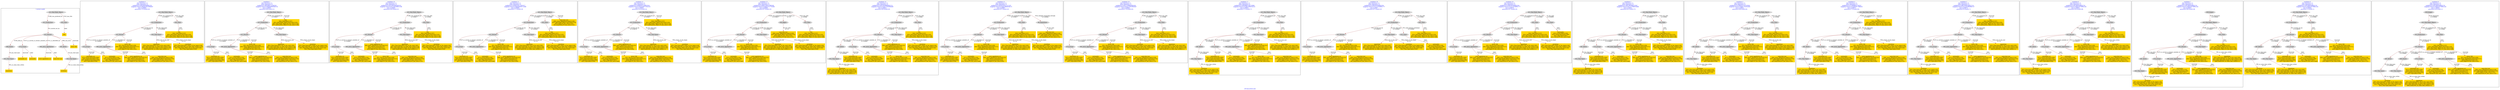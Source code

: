 digraph n0 {
fontcolor="blue"
remincross="true"
label="s03-ima-artists.xml"
subgraph cluster_0 {
label="1-correct model"
n2[style="filled",color="white",fillcolor="lightgray",label="E12_Production1"];
n3[style="filled",color="white",fillcolor="lightgray",label="E21_Person1"];
n4[style="filled",color="white",fillcolor="lightgray",label="E69_Death1"];
n5[style="filled",color="white",fillcolor="lightgray",label="E74_Group1"];
n6[style="filled",color="white",fillcolor="lightgray",label="E82_Actor_Appellation1"];
n7[style="filled",color="white",fillcolor="lightgray",label="E67_Birth1"];
n8[shape="plaintext",style="filled",fillcolor="gold",label="Artist URI"];
n9[style="filled",color="white",fillcolor="lightgray",label="E22_Man-Made_Object1"];
n10[style="filled",color="white",fillcolor="lightgray",label="E35_Title1"];
n11[shape="plaintext",style="filled",fillcolor="gold",label="title"];
n12[style="filled",color="white",fillcolor="lightgray",label="E52_Time-Span1"];
n13[shape="plaintext",style="filled",fillcolor="gold",label="birthDate"];
n14[style="filled",color="white",fillcolor="lightgray",label="E52_Time-Span2"];
n15[shape="plaintext",style="filled",fillcolor="gold",label="deathDate"];
n16[shape="plaintext",style="filled",fillcolor="gold",label="nationality uri"];
n17[shape="plaintext",style="filled",fillcolor="gold",label="nationality"];
n18[shape="plaintext",style="filled",fillcolor="gold",label="artist appellation uri"];
n19[shape="plaintext",style="filled",fillcolor="gold",label="name first last"];
}
subgraph cluster_1 {
label="candidate 0\nlink coherence:1.0\nnode coherence:1.0\nconfidence:0.4935858568695761\nmapping score:0.5603619522898587\ncost:13.99883\n-precision:0.79-recall:0.65"
n21[style="filled",color="white",fillcolor="lightgray",label="E12_Production1"];
n22[style="filled",color="white",fillcolor="lightgray",label="E21_Person1"];
n23[style="filled",color="white",fillcolor="lightgray",label="E52_Time-Span2"];
n24[style="filled",color="white",fillcolor="lightgray",label="E74_Group1"];
n25[style="filled",color="white",fillcolor="lightgray",label="E82_Actor_Appellation1"];
n26[style="filled",color="white",fillcolor="lightgray",label="E22_Man-Made_Object1"];
n27[style="filled",color="white",fillcolor="lightgray",label="E35_Title1"];
n28[shape="plaintext",style="filled",fillcolor="gold",label="title\n[E35_Title,label,0.337]\n[E22_Man-Made_Object,classLink,0.255]\n[E22_Man-Made_Object,P3_has_note,0.219]\n[E73_Information_Object,P3_has_note,0.188]"];
n29[shape="plaintext",style="filled",fillcolor="gold",label="Artist URI\n[E21_Person,classLink,0.438]\n[E82_Actor_Appellation,classLink,0.371]\n[E39_Actor,classLink,0.15]\n[E30_Right,P3_has_note,0.041]"];
n30[shape="plaintext",style="filled",fillcolor="gold",label="nationality uri\n[E74_Group,classLink,0.684]\n[E55_Type,classLink,0.191]\n[E57_Material,classLink,0.086]\n[E55_Type,label,0.038]"];
n31[shape="plaintext",style="filled",fillcolor="gold",label="deathDate\n[E52_Time-Span,P82b_end_of_the_end,0.382]\n[E52_Time-Span,P82_at_some_time_within,0.29]\n[E52_Time-Span,P82a_begin_of_the_begin,0.228]\n[E69_Death,P82_at_some_time_within,0.1]"];
n32[shape="plaintext",style="filled",fillcolor="gold",label="birthDate\n[E52_Time-Span,P82a_begin_of_the_begin,0.44]\n[E52_Time-Span,P82_at_some_time_within,0.323]\n[E52_Time-Span,P82b_end_of_the_end,0.183]\n[E52_Time-Span,label,0.054]"];
n33[shape="plaintext",style="filled",fillcolor="gold",label="nationality\n[E74_Group,label,0.529]\n[E74_Group,classLink,0.306]\n[E55_Type,label,0.097]\n[E21_Person,P3_has_note,0.068]"];
n34[shape="plaintext",style="filled",fillcolor="gold",label="artist appellation uri\n[E82_Actor_Appellation,classLink,0.61]\n[E21_Person,classLink,0.37]\n[E39_Actor,classLink,0.015]\n[E30_Right,P3_has_note,0.004]"];
n35[shape="plaintext",style="filled",fillcolor="gold",label="name first last\n[E82_Actor_Appellation,label,0.528]\n[E22_Man-Made_Object,classLink,0.219]\n[E30_Right,P3_has_note,0.131]\n[E8_Acquisition,P3_has_note,0.122]"];
}
subgraph cluster_2 {
label="candidate 1\nlink coherence:1.0\nnode coherence:1.0\nconfidence:0.4833484713346202\nmapping score:0.5569494904448734\ncost:12.99903\n-precision:0.69-recall:0.53"
n37[style="filled",color="white",fillcolor="lightgray",label="E12_Production1"];
n38[style="filled",color="white",fillcolor="lightgray",label="E21_Person1"];
n39[style="filled",color="white",fillcolor="lightgray",label="E52_Time-Span2"];
n40[style="filled",color="white",fillcolor="lightgray",label="E74_Group1"];
n41[style="filled",color="white",fillcolor="lightgray",label="E82_Actor_Appellation1"];
n42[style="filled",color="white",fillcolor="lightgray",label="E22_Man-Made_Object1"];
n43[shape="plaintext",style="filled",fillcolor="gold",label="title\n[E35_Title,label,0.337]\n[E22_Man-Made_Object,classLink,0.255]\n[E22_Man-Made_Object,P3_has_note,0.219]\n[E73_Information_Object,P3_has_note,0.188]"];
n44[shape="plaintext",style="filled",fillcolor="gold",label="Artist URI\n[E21_Person,classLink,0.438]\n[E82_Actor_Appellation,classLink,0.371]\n[E39_Actor,classLink,0.15]\n[E30_Right,P3_has_note,0.041]"];
n45[shape="plaintext",style="filled",fillcolor="gold",label="nationality uri\n[E74_Group,classLink,0.684]\n[E55_Type,classLink,0.191]\n[E57_Material,classLink,0.086]\n[E55_Type,label,0.038]"];
n46[shape="plaintext",style="filled",fillcolor="gold",label="deathDate\n[E52_Time-Span,P82b_end_of_the_end,0.382]\n[E52_Time-Span,P82_at_some_time_within,0.29]\n[E52_Time-Span,P82a_begin_of_the_begin,0.228]\n[E69_Death,P82_at_some_time_within,0.1]"];
n47[shape="plaintext",style="filled",fillcolor="gold",label="birthDate\n[E52_Time-Span,P82a_begin_of_the_begin,0.44]\n[E52_Time-Span,P82_at_some_time_within,0.323]\n[E52_Time-Span,P82b_end_of_the_end,0.183]\n[E52_Time-Span,label,0.054]"];
n48[shape="plaintext",style="filled",fillcolor="gold",label="nationality\n[E74_Group,label,0.529]\n[E74_Group,classLink,0.306]\n[E55_Type,label,0.097]\n[E21_Person,P3_has_note,0.068]"];
n49[shape="plaintext",style="filled",fillcolor="gold",label="artist appellation uri\n[E82_Actor_Appellation,classLink,0.61]\n[E21_Person,classLink,0.37]\n[E39_Actor,classLink,0.015]\n[E30_Right,P3_has_note,0.004]"];
n50[shape="plaintext",style="filled",fillcolor="gold",label="name first last\n[E82_Actor_Appellation,label,0.528]\n[E22_Man-Made_Object,classLink,0.219]\n[E30_Right,P3_has_note,0.131]\n[E8_Acquisition,P3_has_note,0.122]"];
}
subgraph cluster_3 {
label="candidate 10\nlink coherence:1.0\nnode coherence:1.0\nconfidence:0.45522925694363225\nmapping score:0.5475764189812108\ncost:13.99883\n-precision:0.64-recall:0.53"
n52[style="filled",color="white",fillcolor="lightgray",label="E12_Production1"];
n53[style="filled",color="white",fillcolor="lightgray",label="E21_Person1"];
n54[style="filled",color="white",fillcolor="lightgray",label="E52_Time-Span2"];
n55[style="filled",color="white",fillcolor="lightgray",label="E74_Group1"];
n56[style="filled",color="white",fillcolor="lightgray",label="E82_Actor_Appellation1"];
n57[style="filled",color="white",fillcolor="lightgray",label="E22_Man-Made_Object1"];
n58[style="filled",color="white",fillcolor="lightgray",label="E35_Title1"];
n59[shape="plaintext",style="filled",fillcolor="gold",label="title\n[E35_Title,label,0.337]\n[E22_Man-Made_Object,classLink,0.255]\n[E22_Man-Made_Object,P3_has_note,0.219]\n[E73_Information_Object,P3_has_note,0.188]"];
n60[shape="plaintext",style="filled",fillcolor="gold",label="artist appellation uri\n[E82_Actor_Appellation,classLink,0.61]\n[E21_Person,classLink,0.37]\n[E39_Actor,classLink,0.015]\n[E30_Right,P3_has_note,0.004]"];
n61[shape="plaintext",style="filled",fillcolor="gold",label="nationality uri\n[E74_Group,classLink,0.684]\n[E55_Type,classLink,0.191]\n[E57_Material,classLink,0.086]\n[E55_Type,label,0.038]"];
n62[shape="plaintext",style="filled",fillcolor="gold",label="deathDate\n[E52_Time-Span,P82b_end_of_the_end,0.382]\n[E52_Time-Span,P82_at_some_time_within,0.29]\n[E52_Time-Span,P82a_begin_of_the_begin,0.228]\n[E69_Death,P82_at_some_time_within,0.1]"];
n63[shape="plaintext",style="filled",fillcolor="gold",label="birthDate\n[E52_Time-Span,P82a_begin_of_the_begin,0.44]\n[E52_Time-Span,P82_at_some_time_within,0.323]\n[E52_Time-Span,P82b_end_of_the_end,0.183]\n[E52_Time-Span,label,0.054]"];
n64[shape="plaintext",style="filled",fillcolor="gold",label="nationality\n[E74_Group,label,0.529]\n[E74_Group,classLink,0.306]\n[E55_Type,label,0.097]\n[E21_Person,P3_has_note,0.068]"];
n65[shape="plaintext",style="filled",fillcolor="gold",label="Artist URI\n[E21_Person,classLink,0.438]\n[E82_Actor_Appellation,classLink,0.371]\n[E39_Actor,classLink,0.15]\n[E30_Right,P3_has_note,0.041]"];
n66[shape="plaintext",style="filled",fillcolor="gold",label="name first last\n[E82_Actor_Appellation,label,0.528]\n[E22_Man-Made_Object,classLink,0.219]\n[E30_Right,P3_has_note,0.131]\n[E8_Acquisition,P3_has_note,0.122]"];
}
subgraph cluster_4 {
label="candidate 11\nlink coherence:1.0\nnode coherence:1.0\nconfidence:0.45493228173361977\nmapping score:0.5266440939112066\ncost:13.99883\n-precision:0.71-recall:0.59"
n68[style="filled",color="white",fillcolor="lightgray",label="E12_Production1"];
n69[style="filled",color="white",fillcolor="lightgray",label="E21_Person1"];
n70[style="filled",color="white",fillcolor="lightgray",label="E52_Time-Span2"];
n71[style="filled",color="white",fillcolor="lightgray",label="E74_Group1"];
n72[style="filled",color="white",fillcolor="lightgray",label="E82_Actor_Appellation1"];
n73[style="filled",color="white",fillcolor="lightgray",label="E22_Man-Made_Object1"];
n74[style="filled",color="white",fillcolor="lightgray",label="E35_Title1"];
n75[shape="plaintext",style="filled",fillcolor="gold",label="name first last\n[E82_Actor_Appellation,label,0.528]\n[E22_Man-Made_Object,classLink,0.219]\n[E30_Right,P3_has_note,0.131]\n[E8_Acquisition,P3_has_note,0.122]"];
n76[shape="plaintext",style="filled",fillcolor="gold",label="title\n[E35_Title,label,0.337]\n[E22_Man-Made_Object,classLink,0.255]\n[E22_Man-Made_Object,P3_has_note,0.219]\n[E73_Information_Object,P3_has_note,0.188]"];
n77[shape="plaintext",style="filled",fillcolor="gold",label="Artist URI\n[E21_Person,classLink,0.438]\n[E82_Actor_Appellation,classLink,0.371]\n[E39_Actor,classLink,0.15]\n[E30_Right,P3_has_note,0.041]"];
n78[shape="plaintext",style="filled",fillcolor="gold",label="nationality uri\n[E74_Group,classLink,0.684]\n[E55_Type,classLink,0.191]\n[E57_Material,classLink,0.086]\n[E55_Type,label,0.038]"];
n79[shape="plaintext",style="filled",fillcolor="gold",label="deathDate\n[E52_Time-Span,P82b_end_of_the_end,0.382]\n[E52_Time-Span,P82_at_some_time_within,0.29]\n[E52_Time-Span,P82a_begin_of_the_begin,0.228]\n[E69_Death,P82_at_some_time_within,0.1]"];
n80[shape="plaintext",style="filled",fillcolor="gold",label="birthDate\n[E52_Time-Span,P82a_begin_of_the_begin,0.44]\n[E52_Time-Span,P82_at_some_time_within,0.323]\n[E52_Time-Span,P82b_end_of_the_end,0.183]\n[E52_Time-Span,label,0.054]"];
n81[shape="plaintext",style="filled",fillcolor="gold",label="nationality\n[E74_Group,label,0.529]\n[E74_Group,classLink,0.306]\n[E55_Type,label,0.097]\n[E21_Person,P3_has_note,0.068]"];
n82[shape="plaintext",style="filled",fillcolor="gold",label="artist appellation uri\n[E82_Actor_Appellation,classLink,0.61]\n[E21_Person,classLink,0.37]\n[E39_Actor,classLink,0.015]\n[E30_Right,P3_has_note,0.004]"];
}
subgraph cluster_5 {
label="candidate 12\nlink coherence:1.0\nnode coherence:1.0\nconfidence:0.44499187140867624\nmapping score:0.5441639571362255\ncost:12.99903\n-precision:0.54-recall:0.41"
n84[style="filled",color="white",fillcolor="lightgray",label="E12_Production1"];
n85[style="filled",color="white",fillcolor="lightgray",label="E21_Person1"];
n86[style="filled",color="white",fillcolor="lightgray",label="E52_Time-Span2"];
n87[style="filled",color="white",fillcolor="lightgray",label="E74_Group1"];
n88[style="filled",color="white",fillcolor="lightgray",label="E82_Actor_Appellation1"];
n89[style="filled",color="white",fillcolor="lightgray",label="E22_Man-Made_Object1"];
n90[shape="plaintext",style="filled",fillcolor="gold",label="title\n[E35_Title,label,0.337]\n[E22_Man-Made_Object,classLink,0.255]\n[E22_Man-Made_Object,P3_has_note,0.219]\n[E73_Information_Object,P3_has_note,0.188]"];
n91[shape="plaintext",style="filled",fillcolor="gold",label="artist appellation uri\n[E82_Actor_Appellation,classLink,0.61]\n[E21_Person,classLink,0.37]\n[E39_Actor,classLink,0.015]\n[E30_Right,P3_has_note,0.004]"];
n92[shape="plaintext",style="filled",fillcolor="gold",label="nationality uri\n[E74_Group,classLink,0.684]\n[E55_Type,classLink,0.191]\n[E57_Material,classLink,0.086]\n[E55_Type,label,0.038]"];
n93[shape="plaintext",style="filled",fillcolor="gold",label="deathDate\n[E52_Time-Span,P82b_end_of_the_end,0.382]\n[E52_Time-Span,P82_at_some_time_within,0.29]\n[E52_Time-Span,P82a_begin_of_the_begin,0.228]\n[E69_Death,P82_at_some_time_within,0.1]"];
n94[shape="plaintext",style="filled",fillcolor="gold",label="birthDate\n[E52_Time-Span,P82a_begin_of_the_begin,0.44]\n[E52_Time-Span,P82_at_some_time_within,0.323]\n[E52_Time-Span,P82b_end_of_the_end,0.183]\n[E52_Time-Span,label,0.054]"];
n95[shape="plaintext",style="filled",fillcolor="gold",label="nationality\n[E74_Group,label,0.529]\n[E74_Group,classLink,0.306]\n[E55_Type,label,0.097]\n[E21_Person,P3_has_note,0.068]"];
n96[shape="plaintext",style="filled",fillcolor="gold",label="Artist URI\n[E21_Person,classLink,0.438]\n[E82_Actor_Appellation,classLink,0.371]\n[E39_Actor,classLink,0.15]\n[E30_Right,P3_has_note,0.041]"];
n97[shape="plaintext",style="filled",fillcolor="gold",label="name first last\n[E82_Actor_Appellation,label,0.528]\n[E22_Man-Made_Object,classLink,0.219]\n[E30_Right,P3_has_note,0.131]\n[E8_Acquisition,P3_has_note,0.122]"];
}
subgraph cluster_6 {
label="candidate 13\nlink coherence:1.0\nnode coherence:1.0\nconfidence:0.44401236351999196\nmapping score:0.5230041211733306\ncost:14.99883\n-precision:0.67-recall:0.59"
n99[style="filled",color="white",fillcolor="lightgray",label="E12_Production1"];
n100[style="filled",color="white",fillcolor="lightgray",label="E21_Person1"];
n101[style="filled",color="white",fillcolor="lightgray",label="E52_Time-Span2"];
n102[style="filled",color="white",fillcolor="lightgray",label="E74_Group1"];
n103[style="filled",color="white",fillcolor="lightgray",label="E82_Actor_Appellation1"];
n104[style="filled",color="white",fillcolor="lightgray",label="E22_Man-Made_Object1"];
n105[style="filled",color="white",fillcolor="lightgray",label="E30_Right1"];
n106[style="filled",color="white",fillcolor="lightgray",label="E35_Title1"];
n107[shape="plaintext",style="filled",fillcolor="gold",label="title\n[E35_Title,label,0.337]\n[E22_Man-Made_Object,classLink,0.255]\n[E22_Man-Made_Object,P3_has_note,0.219]\n[E73_Information_Object,P3_has_note,0.188]"];
n108[shape="plaintext",style="filled",fillcolor="gold",label="Artist URI\n[E21_Person,classLink,0.438]\n[E82_Actor_Appellation,classLink,0.371]\n[E39_Actor,classLink,0.15]\n[E30_Right,P3_has_note,0.041]"];
n109[shape="plaintext",style="filled",fillcolor="gold",label="name first last\n[E82_Actor_Appellation,label,0.528]\n[E22_Man-Made_Object,classLink,0.219]\n[E30_Right,P3_has_note,0.131]\n[E8_Acquisition,P3_has_note,0.122]"];
n110[shape="plaintext",style="filled",fillcolor="gold",label="nationality uri\n[E74_Group,classLink,0.684]\n[E55_Type,classLink,0.191]\n[E57_Material,classLink,0.086]\n[E55_Type,label,0.038]"];
n111[shape="plaintext",style="filled",fillcolor="gold",label="deathDate\n[E52_Time-Span,P82b_end_of_the_end,0.382]\n[E52_Time-Span,P82_at_some_time_within,0.29]\n[E52_Time-Span,P82a_begin_of_the_begin,0.228]\n[E69_Death,P82_at_some_time_within,0.1]"];
n112[shape="plaintext",style="filled",fillcolor="gold",label="birthDate\n[E52_Time-Span,P82a_begin_of_the_begin,0.44]\n[E52_Time-Span,P82_at_some_time_within,0.323]\n[E52_Time-Span,P82b_end_of_the_end,0.183]\n[E52_Time-Span,label,0.054]"];
n113[shape="plaintext",style="filled",fillcolor="gold",label="nationality\n[E74_Group,label,0.529]\n[E74_Group,classLink,0.306]\n[E55_Type,label,0.097]\n[E21_Person,P3_has_note,0.068]"];
n114[shape="plaintext",style="filled",fillcolor="gold",label="artist appellation uri\n[E82_Actor_Appellation,classLink,0.61]\n[E21_Person,classLink,0.37]\n[E39_Actor,classLink,0.015]\n[E30_Right,P3_has_note,0.004]"];
}
subgraph cluster_7 {
label="candidate 14\nlink coherence:1.0\nnode coherence:1.0\nconfidence:0.44378164888482274\nmapping score:0.5229272162949409\ncost:15.99855\n-precision:0.69-recall:0.65"
n116[style="filled",color="white",fillcolor="lightgray",label="E12_Production1"];
n117[style="filled",color="white",fillcolor="lightgray",label="E21_Person1"];
n118[style="filled",color="white",fillcolor="lightgray",label="E52_Time-Span2"];
n119[style="filled",color="white",fillcolor="lightgray",label="E67_Birth1"];
n120[style="filled",color="white",fillcolor="lightgray",label="E74_Group1"];
n121[style="filled",color="white",fillcolor="lightgray",label="E82_Actor_Appellation1"];
n122[style="filled",color="white",fillcolor="lightgray",label="E22_Man-Made_Object1"];
n123[style="filled",color="white",fillcolor="lightgray",label="E35_Title1"];
n124[style="filled",color="white",fillcolor="lightgray",label="E52_Time-Span1"];
n125[shape="plaintext",style="filled",fillcolor="gold",label="deathDate\n[E52_Time-Span,P82b_end_of_the_end,0.382]\n[E52_Time-Span,P82_at_some_time_within,0.29]\n[E52_Time-Span,P82a_begin_of_the_begin,0.228]\n[E69_Death,P82_at_some_time_within,0.1]"];
n126[shape="plaintext",style="filled",fillcolor="gold",label="title\n[E35_Title,label,0.337]\n[E22_Man-Made_Object,classLink,0.255]\n[E22_Man-Made_Object,P3_has_note,0.219]\n[E73_Information_Object,P3_has_note,0.188]"];
n127[shape="plaintext",style="filled",fillcolor="gold",label="artist appellation uri\n[E82_Actor_Appellation,classLink,0.61]\n[E21_Person,classLink,0.37]\n[E39_Actor,classLink,0.015]\n[E30_Right,P3_has_note,0.004]"];
n128[shape="plaintext",style="filled",fillcolor="gold",label="nationality uri\n[E74_Group,classLink,0.684]\n[E55_Type,classLink,0.191]\n[E57_Material,classLink,0.086]\n[E55_Type,label,0.038]"];
n129[shape="plaintext",style="filled",fillcolor="gold",label="birthDate\n[E52_Time-Span,P82a_begin_of_the_begin,0.44]\n[E52_Time-Span,P82_at_some_time_within,0.323]\n[E52_Time-Span,P82b_end_of_the_end,0.183]\n[E52_Time-Span,label,0.054]"];
n130[shape="plaintext",style="filled",fillcolor="gold",label="nationality\n[E74_Group,label,0.529]\n[E74_Group,classLink,0.306]\n[E55_Type,label,0.097]\n[E21_Person,P3_has_note,0.068]"];
n131[shape="plaintext",style="filled",fillcolor="gold",label="Artist URI\n[E21_Person,classLink,0.438]\n[E82_Actor_Appellation,classLink,0.371]\n[E39_Actor,classLink,0.15]\n[E30_Right,P3_has_note,0.041]"];
n132[shape="plaintext",style="filled",fillcolor="gold",label="name first last\n[E82_Actor_Appellation,label,0.528]\n[E22_Man-Made_Object,classLink,0.219]\n[E30_Right,P3_has_note,0.131]\n[E8_Acquisition,P3_has_note,0.122]"];
}
subgraph cluster_8 {
label="candidate 15\nlink coherence:1.0\nnode coherence:1.0\nconfidence:0.44292320521157197\nmapping score:0.5226410684038573\ncost:14.99867\n-precision:0.67-recall:0.59"
n134[style="filled",color="white",fillcolor="lightgray",label="E12_Production1"];
n135[style="filled",color="white",fillcolor="lightgray",label="E21_Person1"];
n136[style="filled",color="white",fillcolor="lightgray",label="E52_Time-Span2"];
n137[style="filled",color="white",fillcolor="lightgray",label="E74_Group1"];
n138[style="filled",color="white",fillcolor="lightgray",label="E82_Actor_Appellation1"];
n139[style="filled",color="white",fillcolor="lightgray",label="E22_Man-Made_Object1"];
n140[style="filled",color="white",fillcolor="lightgray",label="E35_Title1"];
n141[style="filled",color="white",fillcolor="lightgray",label="E8_Acquisition1"];
n142[shape="plaintext",style="filled",fillcolor="gold",label="title\n[E35_Title,label,0.337]\n[E22_Man-Made_Object,classLink,0.255]\n[E22_Man-Made_Object,P3_has_note,0.219]\n[E73_Information_Object,P3_has_note,0.188]"];
n143[shape="plaintext",style="filled",fillcolor="gold",label="Artist URI\n[E21_Person,classLink,0.438]\n[E82_Actor_Appellation,classLink,0.371]\n[E39_Actor,classLink,0.15]\n[E30_Right,P3_has_note,0.041]"];
n144[shape="plaintext",style="filled",fillcolor="gold",label="name first last\n[E82_Actor_Appellation,label,0.528]\n[E22_Man-Made_Object,classLink,0.219]\n[E30_Right,P3_has_note,0.131]\n[E8_Acquisition,P3_has_note,0.122]"];
n145[shape="plaintext",style="filled",fillcolor="gold",label="nationality uri\n[E74_Group,classLink,0.684]\n[E55_Type,classLink,0.191]\n[E57_Material,classLink,0.086]\n[E55_Type,label,0.038]"];
n146[shape="plaintext",style="filled",fillcolor="gold",label="deathDate\n[E52_Time-Span,P82b_end_of_the_end,0.382]\n[E52_Time-Span,P82_at_some_time_within,0.29]\n[E52_Time-Span,P82a_begin_of_the_begin,0.228]\n[E69_Death,P82_at_some_time_within,0.1]"];
n147[shape="plaintext",style="filled",fillcolor="gold",label="birthDate\n[E52_Time-Span,P82a_begin_of_the_begin,0.44]\n[E52_Time-Span,P82_at_some_time_within,0.323]\n[E52_Time-Span,P82b_end_of_the_end,0.183]\n[E52_Time-Span,label,0.054]"];
n148[shape="plaintext",style="filled",fillcolor="gold",label="nationality\n[E74_Group,label,0.529]\n[E74_Group,classLink,0.306]\n[E55_Type,label,0.097]\n[E21_Person,P3_has_note,0.068]"];
n149[shape="plaintext",style="filled",fillcolor="gold",label="artist appellation uri\n[E82_Actor_Appellation,classLink,0.61]\n[E21_Person,classLink,0.37]\n[E39_Actor,classLink,0.015]\n[E30_Right,P3_has_note,0.004]"];
}
subgraph cluster_9 {
label="candidate 16\nlink coherence:1.0\nnode coherence:1.0\nconfidence:0.44227190985885434\nmapping score:0.5432573032862847\ncost:13.99883\n-precision:0.79-recall:0.65"
n151[style="filled",color="white",fillcolor="lightgray",label="E12_Production1"];
n152[style="filled",color="white",fillcolor="lightgray",label="E21_Person1"];
n153[style="filled",color="white",fillcolor="lightgray",label="E52_Time-Span2"];
n154[style="filled",color="white",fillcolor="lightgray",label="E74_Group1"];
n155[style="filled",color="white",fillcolor="lightgray",label="E82_Actor_Appellation1"];
n156[style="filled",color="white",fillcolor="lightgray",label="E22_Man-Made_Object1"];
n157[style="filled",color="white",fillcolor="lightgray",label="E35_Title1"];
n158[shape="plaintext",style="filled",fillcolor="gold",label="title\n[E35_Title,label,0.337]\n[E22_Man-Made_Object,classLink,0.255]\n[E22_Man-Made_Object,P3_has_note,0.219]\n[E73_Information_Object,P3_has_note,0.188]"];
n159[shape="plaintext",style="filled",fillcolor="gold",label="Artist URI\n[E21_Person,classLink,0.438]\n[E82_Actor_Appellation,classLink,0.371]\n[E39_Actor,classLink,0.15]\n[E30_Right,P3_has_note,0.041]"];
n160[shape="plaintext",style="filled",fillcolor="gold",label="nationality uri\n[E74_Group,classLink,0.684]\n[E55_Type,classLink,0.191]\n[E57_Material,classLink,0.086]\n[E55_Type,label,0.038]"];
n161[shape="plaintext",style="filled",fillcolor="gold",label="birthDate\n[E52_Time-Span,P82a_begin_of_the_begin,0.44]\n[E52_Time-Span,P82_at_some_time_within,0.323]\n[E52_Time-Span,P82b_end_of_the_end,0.183]\n[E52_Time-Span,label,0.054]"];
n162[shape="plaintext",style="filled",fillcolor="gold",label="deathDate\n[E52_Time-Span,P82b_end_of_the_end,0.382]\n[E52_Time-Span,P82_at_some_time_within,0.29]\n[E52_Time-Span,P82a_begin_of_the_begin,0.228]\n[E69_Death,P82_at_some_time_within,0.1]"];
n163[shape="plaintext",style="filled",fillcolor="gold",label="nationality\n[E74_Group,label,0.529]\n[E74_Group,classLink,0.306]\n[E55_Type,label,0.097]\n[E21_Person,P3_has_note,0.068]"];
n164[shape="plaintext",style="filled",fillcolor="gold",label="artist appellation uri\n[E82_Actor_Appellation,classLink,0.61]\n[E21_Person,classLink,0.37]\n[E39_Actor,classLink,0.015]\n[E30_Right,P3_has_note,0.004]"];
n165[shape="plaintext",style="filled",fillcolor="gold",label="name first last\n[E82_Actor_Appellation,label,0.528]\n[E22_Man-Made_Object,classLink,0.219]\n[E30_Right,P3_has_note,0.131]\n[E8_Acquisition,P3_has_note,0.122]"];
}
subgraph cluster_10 {
label="candidate 17\nlink coherence:1.0\nnode coherence:1.0\nconfidence:0.44058662709723906\nmapping score:0.5218622090324131\ncost:15.99855\n-precision:0.75-recall:0.71"
n167[style="filled",color="white",fillcolor="lightgray",label="E12_Production1"];
n168[style="filled",color="white",fillcolor="lightgray",label="E21_Person1"];
n169[style="filled",color="white",fillcolor="lightgray",label="E52_Time-Span2"];
n170[style="filled",color="white",fillcolor="lightgray",label="E67_Birth1"];
n171[style="filled",color="white",fillcolor="lightgray",label="E74_Group1"];
n172[style="filled",color="white",fillcolor="lightgray",label="E82_Actor_Appellation1"];
n173[style="filled",color="white",fillcolor="lightgray",label="E22_Man-Made_Object1"];
n174[style="filled",color="white",fillcolor="lightgray",label="E35_Title1"];
n175[style="filled",color="white",fillcolor="lightgray",label="E52_Time-Span1"];
n176[shape="plaintext",style="filled",fillcolor="gold",label="birthDate\n[E52_Time-Span,P82a_begin_of_the_begin,0.44]\n[E52_Time-Span,P82_at_some_time_within,0.323]\n[E52_Time-Span,P82b_end_of_the_end,0.183]\n[E52_Time-Span,label,0.054]"];
n177[shape="plaintext",style="filled",fillcolor="gold",label="title\n[E35_Title,label,0.337]\n[E22_Man-Made_Object,classLink,0.255]\n[E22_Man-Made_Object,P3_has_note,0.219]\n[E73_Information_Object,P3_has_note,0.188]"];
n178[shape="plaintext",style="filled",fillcolor="gold",label="artist appellation uri\n[E82_Actor_Appellation,classLink,0.61]\n[E21_Person,classLink,0.37]\n[E39_Actor,classLink,0.015]\n[E30_Right,P3_has_note,0.004]"];
n179[shape="plaintext",style="filled",fillcolor="gold",label="nationality uri\n[E74_Group,classLink,0.684]\n[E55_Type,classLink,0.191]\n[E57_Material,classLink,0.086]\n[E55_Type,label,0.038]"];
n180[shape="plaintext",style="filled",fillcolor="gold",label="deathDate\n[E52_Time-Span,P82b_end_of_the_end,0.382]\n[E52_Time-Span,P82_at_some_time_within,0.29]\n[E52_Time-Span,P82a_begin_of_the_begin,0.228]\n[E69_Death,P82_at_some_time_within,0.1]"];
n181[shape="plaintext",style="filled",fillcolor="gold",label="nationality\n[E74_Group,label,0.529]\n[E74_Group,classLink,0.306]\n[E55_Type,label,0.097]\n[E21_Person,P3_has_note,0.068]"];
n182[shape="plaintext",style="filled",fillcolor="gold",label="Artist URI\n[E21_Person,classLink,0.438]\n[E82_Actor_Appellation,classLink,0.371]\n[E39_Actor,classLink,0.15]\n[E30_Right,P3_has_note,0.041]"];
n183[shape="plaintext",style="filled",fillcolor="gold",label="name first last\n[E82_Actor_Appellation,label,0.528]\n[E22_Man-Made_Object,classLink,0.219]\n[E30_Right,P3_has_note,0.131]\n[E8_Acquisition,P3_has_note,0.122]"];
}
subgraph cluster_11 {
label="candidate 18\nlink coherence:1.0\nnode coherence:1.0\nconfidence:0.4395342448805334\nmapping score:0.5215114149601777\ncost:14.9987\n-precision:0.67-recall:0.59"
n185[style="filled",color="white",fillcolor="lightgray",label="E12_Production1"];
n186[style="filled",color="white",fillcolor="lightgray",label="E21_Person1"];
n187[style="filled",color="white",fillcolor="lightgray",label="E52_Time-Span2"];
n188[style="filled",color="white",fillcolor="lightgray",label="E55_Type1"];
n189[style="filled",color="white",fillcolor="lightgray",label="E74_Group1"];
n190[style="filled",color="white",fillcolor="lightgray",label="E82_Actor_Appellation1"];
n191[style="filled",color="white",fillcolor="lightgray",label="E22_Man-Made_Object1"];
n192[style="filled",color="white",fillcolor="lightgray",label="E35_Title1"];
n193[shape="plaintext",style="filled",fillcolor="gold",label="title\n[E35_Title,label,0.337]\n[E22_Man-Made_Object,classLink,0.255]\n[E22_Man-Made_Object,P3_has_note,0.219]\n[E73_Information_Object,P3_has_note,0.188]"];
n194[shape="plaintext",style="filled",fillcolor="gold",label="Artist URI\n[E21_Person,classLink,0.438]\n[E82_Actor_Appellation,classLink,0.371]\n[E39_Actor,classLink,0.15]\n[E30_Right,P3_has_note,0.041]"];
n195[shape="plaintext",style="filled",fillcolor="gold",label="nationality uri\n[E74_Group,classLink,0.684]\n[E55_Type,classLink,0.191]\n[E57_Material,classLink,0.086]\n[E55_Type,label,0.038]"];
n196[shape="plaintext",style="filled",fillcolor="gold",label="deathDate\n[E52_Time-Span,P82b_end_of_the_end,0.382]\n[E52_Time-Span,P82_at_some_time_within,0.29]\n[E52_Time-Span,P82a_begin_of_the_begin,0.228]\n[E69_Death,P82_at_some_time_within,0.1]"];
n197[shape="plaintext",style="filled",fillcolor="gold",label="birthDate\n[E52_Time-Span,P82a_begin_of_the_begin,0.44]\n[E52_Time-Span,P82_at_some_time_within,0.323]\n[E52_Time-Span,P82b_end_of_the_end,0.183]\n[E52_Time-Span,label,0.054]"];
n198[shape="plaintext",style="filled",fillcolor="gold",label="artist appellation uri\n[E82_Actor_Appellation,classLink,0.61]\n[E21_Person,classLink,0.37]\n[E39_Actor,classLink,0.015]\n[E30_Right,P3_has_note,0.004]"];
n199[shape="plaintext",style="filled",fillcolor="gold",label="name first last\n[E82_Actor_Appellation,label,0.528]\n[E22_Man-Made_Object,classLink,0.219]\n[E30_Right,P3_has_note,0.131]\n[E8_Acquisition,P3_has_note,0.122]"];
n200[shape="plaintext",style="filled",fillcolor="gold",label="nationality\n[E74_Group,label,0.529]\n[E74_Group,classLink,0.306]\n[E55_Type,label,0.097]\n[E21_Person,P3_has_note,0.068]"];
}
subgraph cluster_12 {
label="candidate 19\nlink coherence:1.0\nnode coherence:1.0\nconfidence:0.4395342448805334\nmapping score:0.5215114149601777\ncost:14.99876\n-precision:0.67-recall:0.59"
n202[style="filled",color="white",fillcolor="lightgray",label="E12_Production1"];
n203[style="filled",color="white",fillcolor="lightgray",label="E21_Person1"];
n204[style="filled",color="white",fillcolor="lightgray",label="E52_Time-Span2"];
n205[style="filled",color="white",fillcolor="lightgray",label="E74_Group1"];
n206[style="filled",color="white",fillcolor="lightgray",label="E82_Actor_Appellation1"];
n207[style="filled",color="white",fillcolor="lightgray",label="E22_Man-Made_Object1"];
n208[style="filled",color="white",fillcolor="lightgray",label="E35_Title1"];
n209[style="filled",color="white",fillcolor="lightgray",label="E55_Type2"];
n210[shape="plaintext",style="filled",fillcolor="gold",label="title\n[E35_Title,label,0.337]\n[E22_Man-Made_Object,classLink,0.255]\n[E22_Man-Made_Object,P3_has_note,0.219]\n[E73_Information_Object,P3_has_note,0.188]"];
n211[shape="plaintext",style="filled",fillcolor="gold",label="nationality\n[E74_Group,label,0.529]\n[E74_Group,classLink,0.306]\n[E55_Type,label,0.097]\n[E21_Person,P3_has_note,0.068]"];
n212[shape="plaintext",style="filled",fillcolor="gold",label="Artist URI\n[E21_Person,classLink,0.438]\n[E82_Actor_Appellation,classLink,0.371]\n[E39_Actor,classLink,0.15]\n[E30_Right,P3_has_note,0.041]"];
n213[shape="plaintext",style="filled",fillcolor="gold",label="nationality uri\n[E74_Group,classLink,0.684]\n[E55_Type,classLink,0.191]\n[E57_Material,classLink,0.086]\n[E55_Type,label,0.038]"];
n214[shape="plaintext",style="filled",fillcolor="gold",label="deathDate\n[E52_Time-Span,P82b_end_of_the_end,0.382]\n[E52_Time-Span,P82_at_some_time_within,0.29]\n[E52_Time-Span,P82a_begin_of_the_begin,0.228]\n[E69_Death,P82_at_some_time_within,0.1]"];
n215[shape="plaintext",style="filled",fillcolor="gold",label="birthDate\n[E52_Time-Span,P82a_begin_of_the_begin,0.44]\n[E52_Time-Span,P82_at_some_time_within,0.323]\n[E52_Time-Span,P82b_end_of_the_end,0.183]\n[E52_Time-Span,label,0.054]"];
n216[shape="plaintext",style="filled",fillcolor="gold",label="artist appellation uri\n[E82_Actor_Appellation,classLink,0.61]\n[E21_Person,classLink,0.37]\n[E39_Actor,classLink,0.015]\n[E30_Right,P3_has_note,0.004]"];
n217[shape="plaintext",style="filled",fillcolor="gold",label="name first last\n[E82_Actor_Appellation,label,0.528]\n[E22_Man-Made_Object,classLink,0.219]\n[E30_Right,P3_has_note,0.131]\n[E8_Acquisition,P3_has_note,0.122]"];
}
subgraph cluster_13 {
label="candidate 2\nlink coherence:1.0\nnode coherence:1.0\nconfidence:0.4821382488107667\nmapping score:0.5357127496035888\ncost:15.99855\n-precision:0.81-recall:0.76"
n219[style="filled",color="white",fillcolor="lightgray",label="E12_Production1"];
n220[style="filled",color="white",fillcolor="lightgray",label="E21_Person1"];
n221[style="filled",color="white",fillcolor="lightgray",label="E52_Time-Span2"];
n222[style="filled",color="white",fillcolor="lightgray",label="E67_Birth1"];
n223[style="filled",color="white",fillcolor="lightgray",label="E74_Group1"];
n224[style="filled",color="white",fillcolor="lightgray",label="E82_Actor_Appellation1"];
n225[style="filled",color="white",fillcolor="lightgray",label="E22_Man-Made_Object1"];
n226[style="filled",color="white",fillcolor="lightgray",label="E35_Title1"];
n227[style="filled",color="white",fillcolor="lightgray",label="E52_Time-Span1"];
n228[shape="plaintext",style="filled",fillcolor="gold",label="deathDate\n[E52_Time-Span,P82b_end_of_the_end,0.382]\n[E52_Time-Span,P82_at_some_time_within,0.29]\n[E52_Time-Span,P82a_begin_of_the_begin,0.228]\n[E69_Death,P82_at_some_time_within,0.1]"];
n229[shape="plaintext",style="filled",fillcolor="gold",label="title\n[E35_Title,label,0.337]\n[E22_Man-Made_Object,classLink,0.255]\n[E22_Man-Made_Object,P3_has_note,0.219]\n[E73_Information_Object,P3_has_note,0.188]"];
n230[shape="plaintext",style="filled",fillcolor="gold",label="Artist URI\n[E21_Person,classLink,0.438]\n[E82_Actor_Appellation,classLink,0.371]\n[E39_Actor,classLink,0.15]\n[E30_Right,P3_has_note,0.041]"];
n231[shape="plaintext",style="filled",fillcolor="gold",label="nationality uri\n[E74_Group,classLink,0.684]\n[E55_Type,classLink,0.191]\n[E57_Material,classLink,0.086]\n[E55_Type,label,0.038]"];
n232[shape="plaintext",style="filled",fillcolor="gold",label="birthDate\n[E52_Time-Span,P82a_begin_of_the_begin,0.44]\n[E52_Time-Span,P82_at_some_time_within,0.323]\n[E52_Time-Span,P82b_end_of_the_end,0.183]\n[E52_Time-Span,label,0.054]"];
n233[shape="plaintext",style="filled",fillcolor="gold",label="nationality\n[E74_Group,label,0.529]\n[E74_Group,classLink,0.306]\n[E55_Type,label,0.097]\n[E21_Person,P3_has_note,0.068]"];
n234[shape="plaintext",style="filled",fillcolor="gold",label="artist appellation uri\n[E82_Actor_Appellation,classLink,0.61]\n[E21_Person,classLink,0.37]\n[E39_Actor,classLink,0.015]\n[E30_Right,P3_has_note,0.004]"];
n235[shape="plaintext",style="filled",fillcolor="gold",label="name first last\n[E82_Actor_Appellation,label,0.528]\n[E22_Man-Made_Object,classLink,0.219]\n[E30_Right,P3_has_note,0.131]\n[E8_Acquisition,P3_has_note,0.122]"];
}
subgraph cluster_14 {
label="candidate 3\nlink coherence:1.0\nnode coherence:1.0\nconfidence:0.47894322702318304\nmapping score:0.534647742341061\ncost:15.99855\n-precision:0.88-recall:0.82"
n237[style="filled",color="white",fillcolor="lightgray",label="E12_Production1"];
n238[style="filled",color="white",fillcolor="lightgray",label="E21_Person1"];
n239[style="filled",color="white",fillcolor="lightgray",label="E52_Time-Span2"];
n240[style="filled",color="white",fillcolor="lightgray",label="E67_Birth1"];
n241[style="filled",color="white",fillcolor="lightgray",label="E74_Group1"];
n242[style="filled",color="white",fillcolor="lightgray",label="E82_Actor_Appellation1"];
n243[style="filled",color="white",fillcolor="lightgray",label="E22_Man-Made_Object1"];
n244[style="filled",color="white",fillcolor="lightgray",label="E35_Title1"];
n245[style="filled",color="white",fillcolor="lightgray",label="E52_Time-Span1"];
n246[shape="plaintext",style="filled",fillcolor="gold",label="birthDate\n[E52_Time-Span,P82a_begin_of_the_begin,0.44]\n[E52_Time-Span,P82_at_some_time_within,0.323]\n[E52_Time-Span,P82b_end_of_the_end,0.183]\n[E52_Time-Span,label,0.054]"];
n247[shape="plaintext",style="filled",fillcolor="gold",label="title\n[E35_Title,label,0.337]\n[E22_Man-Made_Object,classLink,0.255]\n[E22_Man-Made_Object,P3_has_note,0.219]\n[E73_Information_Object,P3_has_note,0.188]"];
n248[shape="plaintext",style="filled",fillcolor="gold",label="Artist URI\n[E21_Person,classLink,0.438]\n[E82_Actor_Appellation,classLink,0.371]\n[E39_Actor,classLink,0.15]\n[E30_Right,P3_has_note,0.041]"];
n249[shape="plaintext",style="filled",fillcolor="gold",label="nationality uri\n[E74_Group,classLink,0.684]\n[E55_Type,classLink,0.191]\n[E57_Material,classLink,0.086]\n[E55_Type,label,0.038]"];
n250[shape="plaintext",style="filled",fillcolor="gold",label="deathDate\n[E52_Time-Span,P82b_end_of_the_end,0.382]\n[E52_Time-Span,P82_at_some_time_within,0.29]\n[E52_Time-Span,P82a_begin_of_the_begin,0.228]\n[E69_Death,P82_at_some_time_within,0.1]"];
n251[shape="plaintext",style="filled",fillcolor="gold",label="nationality\n[E74_Group,label,0.529]\n[E74_Group,classLink,0.306]\n[E55_Type,label,0.097]\n[E21_Person,P3_has_note,0.068]"];
n252[shape="plaintext",style="filled",fillcolor="gold",label="artist appellation uri\n[E82_Actor_Appellation,classLink,0.61]\n[E21_Person,classLink,0.37]\n[E39_Actor,classLink,0.015]\n[E30_Right,P3_has_note,0.004]"];
n253[shape="plaintext",style="filled",fillcolor="gold",label="name first last\n[E82_Actor_Appellation,label,0.528]\n[E22_Man-Made_Object,classLink,0.219]\n[E30_Right,P3_has_note,0.131]\n[E8_Acquisition,P3_has_note,0.122]"];
}
subgraph cluster_15 {
label="candidate 4\nlink coherence:1.0\nnode coherence:1.0\nconfidence:0.4719008632758107\nmapping score:0.5323002877586035\ncost:14.99875\n-precision:0.73-recall:0.65"
n255[style="filled",color="white",fillcolor="lightgray",label="E12_Production1"];
n256[style="filled",color="white",fillcolor="lightgray",label="E21_Person1"];
n257[style="filled",color="white",fillcolor="lightgray",label="E52_Time-Span2"];
n258[style="filled",color="white",fillcolor="lightgray",label="E67_Birth1"];
n259[style="filled",color="white",fillcolor="lightgray",label="E74_Group1"];
n260[style="filled",color="white",fillcolor="lightgray",label="E82_Actor_Appellation1"];
n261[style="filled",color="white",fillcolor="lightgray",label="E22_Man-Made_Object1"];
n262[style="filled",color="white",fillcolor="lightgray",label="E52_Time-Span1"];
n263[shape="plaintext",style="filled",fillcolor="gold",label="title\n[E35_Title,label,0.337]\n[E22_Man-Made_Object,classLink,0.255]\n[E22_Man-Made_Object,P3_has_note,0.219]\n[E73_Information_Object,P3_has_note,0.188]"];
n264[shape="plaintext",style="filled",fillcolor="gold",label="deathDate\n[E52_Time-Span,P82b_end_of_the_end,0.382]\n[E52_Time-Span,P82_at_some_time_within,0.29]\n[E52_Time-Span,P82a_begin_of_the_begin,0.228]\n[E69_Death,P82_at_some_time_within,0.1]"];
n265[shape="plaintext",style="filled",fillcolor="gold",label="Artist URI\n[E21_Person,classLink,0.438]\n[E82_Actor_Appellation,classLink,0.371]\n[E39_Actor,classLink,0.15]\n[E30_Right,P3_has_note,0.041]"];
n266[shape="plaintext",style="filled",fillcolor="gold",label="nationality uri\n[E74_Group,classLink,0.684]\n[E55_Type,classLink,0.191]\n[E57_Material,classLink,0.086]\n[E55_Type,label,0.038]"];
n267[shape="plaintext",style="filled",fillcolor="gold",label="birthDate\n[E52_Time-Span,P82a_begin_of_the_begin,0.44]\n[E52_Time-Span,P82_at_some_time_within,0.323]\n[E52_Time-Span,P82b_end_of_the_end,0.183]\n[E52_Time-Span,label,0.054]"];
n268[shape="plaintext",style="filled",fillcolor="gold",label="nationality\n[E74_Group,label,0.529]\n[E74_Group,classLink,0.306]\n[E55_Type,label,0.097]\n[E21_Person,P3_has_note,0.068]"];
n269[shape="plaintext",style="filled",fillcolor="gold",label="artist appellation uri\n[E82_Actor_Appellation,classLink,0.61]\n[E21_Person,classLink,0.37]\n[E39_Actor,classLink,0.015]\n[E30_Right,P3_has_note,0.004]"];
n270[shape="plaintext",style="filled",fillcolor="gold",label="name first last\n[E82_Actor_Appellation,label,0.528]\n[E22_Man-Made_Object,classLink,0.219]\n[E30_Right,P3_has_note,0.131]\n[E8_Acquisition,P3_has_note,0.122]"];
}
subgraph cluster_16 {
label="candidate 5\nlink coherence:1.0\nnode coherence:1.0\nconfidence:0.46870584148822714\nmapping score:0.5312352804960757\ncost:14.99875\n-precision:0.8-recall:0.71"
n272[style="filled",color="white",fillcolor="lightgray",label="E12_Production1"];
n273[style="filled",color="white",fillcolor="lightgray",label="E21_Person1"];
n274[style="filled",color="white",fillcolor="lightgray",label="E52_Time-Span2"];
n275[style="filled",color="white",fillcolor="lightgray",label="E67_Birth1"];
n276[style="filled",color="white",fillcolor="lightgray",label="E74_Group1"];
n277[style="filled",color="white",fillcolor="lightgray",label="E82_Actor_Appellation1"];
n278[style="filled",color="white",fillcolor="lightgray",label="E22_Man-Made_Object1"];
n279[style="filled",color="white",fillcolor="lightgray",label="E52_Time-Span1"];
n280[shape="plaintext",style="filled",fillcolor="gold",label="title\n[E35_Title,label,0.337]\n[E22_Man-Made_Object,classLink,0.255]\n[E22_Man-Made_Object,P3_has_note,0.219]\n[E73_Information_Object,P3_has_note,0.188]"];
n281[shape="plaintext",style="filled",fillcolor="gold",label="birthDate\n[E52_Time-Span,P82a_begin_of_the_begin,0.44]\n[E52_Time-Span,P82_at_some_time_within,0.323]\n[E52_Time-Span,P82b_end_of_the_end,0.183]\n[E52_Time-Span,label,0.054]"];
n282[shape="plaintext",style="filled",fillcolor="gold",label="Artist URI\n[E21_Person,classLink,0.438]\n[E82_Actor_Appellation,classLink,0.371]\n[E39_Actor,classLink,0.15]\n[E30_Right,P3_has_note,0.041]"];
n283[shape="plaintext",style="filled",fillcolor="gold",label="nationality uri\n[E74_Group,classLink,0.684]\n[E55_Type,classLink,0.191]\n[E57_Material,classLink,0.086]\n[E55_Type,label,0.038]"];
n284[shape="plaintext",style="filled",fillcolor="gold",label="deathDate\n[E52_Time-Span,P82b_end_of_the_end,0.382]\n[E52_Time-Span,P82_at_some_time_within,0.29]\n[E52_Time-Span,P82a_begin_of_the_begin,0.228]\n[E69_Death,P82_at_some_time_within,0.1]"];
n285[shape="plaintext",style="filled",fillcolor="gold",label="nationality\n[E74_Group,label,0.529]\n[E74_Group,classLink,0.306]\n[E55_Type,label,0.097]\n[E21_Person,P3_has_note,0.068]"];
n286[shape="plaintext",style="filled",fillcolor="gold",label="artist appellation uri\n[E82_Actor_Appellation,classLink,0.61]\n[E21_Person,classLink,0.37]\n[E39_Actor,classLink,0.015]\n[E30_Right,P3_has_note,0.004]"];
n287[shape="plaintext",style="filled",fillcolor="gold",label="name first last\n[E82_Actor_Appellation,label,0.528]\n[E22_Man-Made_Object,classLink,0.219]\n[E30_Right,P3_has_note,0.131]\n[E8_Acquisition,P3_has_note,0.122]"];
}
subgraph cluster_17 {
label="candidate 6\nlink coherence:1.0\nnode coherence:1.0\nconfidence:0.4674956189643735\nmapping score:0.5308318729881245\ncost:15.99855\n-precision:0.94-recall:0.88"
n289[style="filled",color="white",fillcolor="lightgray",label="E12_Production1"];
n290[style="filled",color="white",fillcolor="lightgray",label="E21_Person1"];
n291[style="filled",color="white",fillcolor="lightgray",label="E52_Time-Span2"];
n292[style="filled",color="white",fillcolor="lightgray",label="E67_Birth1"];
n293[style="filled",color="white",fillcolor="lightgray",label="E74_Group1"];
n294[style="filled",color="white",fillcolor="lightgray",label="E82_Actor_Appellation1"];
n295[style="filled",color="white",fillcolor="lightgray",label="E22_Man-Made_Object1"];
n296[style="filled",color="white",fillcolor="lightgray",label="E35_Title1"];
n297[style="filled",color="white",fillcolor="lightgray",label="E52_Time-Span1"];
n298[shape="plaintext",style="filled",fillcolor="gold",label="deathDate\n[E52_Time-Span,P82b_end_of_the_end,0.382]\n[E52_Time-Span,P82_at_some_time_within,0.29]\n[E52_Time-Span,P82a_begin_of_the_begin,0.228]\n[E69_Death,P82_at_some_time_within,0.1]"];
n299[shape="plaintext",style="filled",fillcolor="gold",label="birthDate\n[E52_Time-Span,P82a_begin_of_the_begin,0.44]\n[E52_Time-Span,P82_at_some_time_within,0.323]\n[E52_Time-Span,P82b_end_of_the_end,0.183]\n[E52_Time-Span,label,0.054]"];
n300[shape="plaintext",style="filled",fillcolor="gold",label="title\n[E35_Title,label,0.337]\n[E22_Man-Made_Object,classLink,0.255]\n[E22_Man-Made_Object,P3_has_note,0.219]\n[E73_Information_Object,P3_has_note,0.188]"];
n301[shape="plaintext",style="filled",fillcolor="gold",label="Artist URI\n[E21_Person,classLink,0.438]\n[E82_Actor_Appellation,classLink,0.371]\n[E39_Actor,classLink,0.15]\n[E30_Right,P3_has_note,0.041]"];
n302[shape="plaintext",style="filled",fillcolor="gold",label="nationality uri\n[E74_Group,classLink,0.684]\n[E55_Type,classLink,0.191]\n[E57_Material,classLink,0.086]\n[E55_Type,label,0.038]"];
n303[shape="plaintext",style="filled",fillcolor="gold",label="nationality\n[E74_Group,label,0.529]\n[E74_Group,classLink,0.306]\n[E55_Type,label,0.097]\n[E21_Person,P3_has_note,0.068]"];
n304[shape="plaintext",style="filled",fillcolor="gold",label="artist appellation uri\n[E82_Actor_Appellation,classLink,0.61]\n[E21_Person,classLink,0.37]\n[E39_Actor,classLink,0.015]\n[E30_Right,P3_has_note,0.004]"];
n305[shape="plaintext",style="filled",fillcolor="gold",label="name first last\n[E82_Actor_Appellation,label,0.528]\n[E22_Man-Made_Object,classLink,0.219]\n[E30_Right,P3_has_note,0.131]\n[E8_Acquisition,P3_has_note,0.122]"];
}
subgraph cluster_18 {
label="candidate 7\nlink coherence:1.0\nnode coherence:1.0\nconfidence:0.4674956189643735\nmapping score:0.5308318729881245\ncost:16.99837\n-precision:0.88-recall:0.88"
n307[style="filled",color="white",fillcolor="lightgray",label="E12_Production1"];
n308[style="filled",color="white",fillcolor="lightgray",label="E21_Person1"];
n309[style="filled",color="white",fillcolor="lightgray",label="E52_Time-Span2"];
n310[style="filled",color="white",fillcolor="lightgray",label="E67_Birth1"];
n311[style="filled",color="white",fillcolor="lightgray",label="E74_Group1"];
n312[style="filled",color="white",fillcolor="lightgray",label="E82_Actor_Appellation1"];
n313[style="filled",color="white",fillcolor="lightgray",label="E22_Man-Made_Object1"];
n314[style="filled",color="white",fillcolor="lightgray",label="E35_Title1"];
n315[style="filled",color="white",fillcolor="lightgray",label="E38_Image1"];
n316[style="filled",color="white",fillcolor="lightgray",label="E52_Time-Span1"];
n317[shape="plaintext",style="filled",fillcolor="gold",label="deathDate\n[E52_Time-Span,P82b_end_of_the_end,0.382]\n[E52_Time-Span,P82_at_some_time_within,0.29]\n[E52_Time-Span,P82a_begin_of_the_begin,0.228]\n[E69_Death,P82_at_some_time_within,0.1]"];
n318[shape="plaintext",style="filled",fillcolor="gold",label="birthDate\n[E52_Time-Span,P82a_begin_of_the_begin,0.44]\n[E52_Time-Span,P82_at_some_time_within,0.323]\n[E52_Time-Span,P82b_end_of_the_end,0.183]\n[E52_Time-Span,label,0.054]"];
n319[shape="plaintext",style="filled",fillcolor="gold",label="title\n[E35_Title,label,0.337]\n[E22_Man-Made_Object,classLink,0.255]\n[E22_Man-Made_Object,P3_has_note,0.219]\n[E73_Information_Object,P3_has_note,0.188]"];
n320[shape="plaintext",style="filled",fillcolor="gold",label="Artist URI\n[E21_Person,classLink,0.438]\n[E82_Actor_Appellation,classLink,0.371]\n[E39_Actor,classLink,0.15]\n[E30_Right,P3_has_note,0.041]"];
n321[shape="plaintext",style="filled",fillcolor="gold",label="nationality uri\n[E74_Group,classLink,0.684]\n[E55_Type,classLink,0.191]\n[E57_Material,classLink,0.086]\n[E55_Type,label,0.038]"];
n322[shape="plaintext",style="filled",fillcolor="gold",label="nationality\n[E74_Group,label,0.529]\n[E74_Group,classLink,0.306]\n[E55_Type,label,0.097]\n[E21_Person,P3_has_note,0.068]"];
n323[shape="plaintext",style="filled",fillcolor="gold",label="artist appellation uri\n[E82_Actor_Appellation,classLink,0.61]\n[E21_Person,classLink,0.37]\n[E39_Actor,classLink,0.015]\n[E30_Right,P3_has_note,0.004]"];
n324[shape="plaintext",style="filled",fillcolor="gold",label="name first last\n[E82_Actor_Appellation,label,0.528]\n[E22_Man-Made_Object,classLink,0.219]\n[E30_Right,P3_has_note,0.131]\n[E8_Acquisition,P3_has_note,0.122]"];
}
subgraph cluster_19 {
label="candidate 8\nlink coherence:1.0\nnode coherence:1.0\nconfidence:0.4674956189643735\nmapping score:0.5308318729881245\ncost:16.99844\n-precision:1.0-recall:1.0"
n326[style="filled",color="white",fillcolor="lightgray",label="E12_Production1"];
n327[style="filled",color="white",fillcolor="lightgray",label="E21_Person1"];
n328[style="filled",color="white",fillcolor="lightgray",label="E67_Birth1"];
n329[style="filled",color="white",fillcolor="lightgray",label="E69_Death1"];
n330[style="filled",color="white",fillcolor="lightgray",label="E74_Group1"];
n331[style="filled",color="white",fillcolor="lightgray",label="E82_Actor_Appellation1"];
n332[style="filled",color="white",fillcolor="lightgray",label="E22_Man-Made_Object1"];
n333[style="filled",color="white",fillcolor="lightgray",label="E35_Title1"];
n334[style="filled",color="white",fillcolor="lightgray",label="E52_Time-Span1"];
n335[style="filled",color="white",fillcolor="lightgray",label="E52_Time-Span3"];
n336[shape="plaintext",style="filled",fillcolor="gold",label="birthDate\n[E52_Time-Span,P82a_begin_of_the_begin,0.44]\n[E52_Time-Span,P82_at_some_time_within,0.323]\n[E52_Time-Span,P82b_end_of_the_end,0.183]\n[E52_Time-Span,label,0.054]"];
n337[shape="plaintext",style="filled",fillcolor="gold",label="title\n[E35_Title,label,0.337]\n[E22_Man-Made_Object,classLink,0.255]\n[E22_Man-Made_Object,P3_has_note,0.219]\n[E73_Information_Object,P3_has_note,0.188]"];
n338[shape="plaintext",style="filled",fillcolor="gold",label="Artist URI\n[E21_Person,classLink,0.438]\n[E82_Actor_Appellation,classLink,0.371]\n[E39_Actor,classLink,0.15]\n[E30_Right,P3_has_note,0.041]"];
n339[shape="plaintext",style="filled",fillcolor="gold",label="nationality uri\n[E74_Group,classLink,0.684]\n[E55_Type,classLink,0.191]\n[E57_Material,classLink,0.086]\n[E55_Type,label,0.038]"];
n340[shape="plaintext",style="filled",fillcolor="gold",label="nationality\n[E74_Group,label,0.529]\n[E74_Group,classLink,0.306]\n[E55_Type,label,0.097]\n[E21_Person,P3_has_note,0.068]"];
n341[shape="plaintext",style="filled",fillcolor="gold",label="artist appellation uri\n[E82_Actor_Appellation,classLink,0.61]\n[E21_Person,classLink,0.37]\n[E39_Actor,classLink,0.015]\n[E30_Right,P3_has_note,0.004]"];
n342[shape="plaintext",style="filled",fillcolor="gold",label="deathDate\n[E52_Time-Span,P82b_end_of_the_end,0.382]\n[E52_Time-Span,P82_at_some_time_within,0.29]\n[E52_Time-Span,P82a_begin_of_the_begin,0.228]\n[E69_Death,P82_at_some_time_within,0.1]"];
n343[shape="plaintext",style="filled",fillcolor="gold",label="name first last\n[E82_Actor_Appellation,label,0.528]\n[E22_Man-Made_Object,classLink,0.219]\n[E30_Right,P3_has_note,0.131]\n[E8_Acquisition,P3_has_note,0.122]"];
}
subgraph cluster_20 {
label="candidate 9\nlink coherence:1.0\nnode coherence:1.0\nconfidence:0.4674956189643735\nmapping score:0.5308318729881245\ncost:17.99826\n-precision:0.94-recall:1.0"
n345[style="filled",color="white",fillcolor="lightgray",label="E12_Production1"];
n346[style="filled",color="white",fillcolor="lightgray",label="E21_Person1"];
n347[style="filled",color="white",fillcolor="lightgray",label="E67_Birth1"];
n348[style="filled",color="white",fillcolor="lightgray",label="E69_Death1"];
n349[style="filled",color="white",fillcolor="lightgray",label="E74_Group1"];
n350[style="filled",color="white",fillcolor="lightgray",label="E82_Actor_Appellation1"];
n351[style="filled",color="white",fillcolor="lightgray",label="E22_Man-Made_Object1"];
n352[style="filled",color="white",fillcolor="lightgray",label="E35_Title1"];
n353[style="filled",color="white",fillcolor="lightgray",label="E38_Image1"];
n354[style="filled",color="white",fillcolor="lightgray",label="E52_Time-Span1"];
n355[style="filled",color="white",fillcolor="lightgray",label="E52_Time-Span3"];
n356[shape="plaintext",style="filled",fillcolor="gold",label="birthDate\n[E52_Time-Span,P82a_begin_of_the_begin,0.44]\n[E52_Time-Span,P82_at_some_time_within,0.323]\n[E52_Time-Span,P82b_end_of_the_end,0.183]\n[E52_Time-Span,label,0.054]"];
n357[shape="plaintext",style="filled",fillcolor="gold",label="title\n[E35_Title,label,0.337]\n[E22_Man-Made_Object,classLink,0.255]\n[E22_Man-Made_Object,P3_has_note,0.219]\n[E73_Information_Object,P3_has_note,0.188]"];
n358[shape="plaintext",style="filled",fillcolor="gold",label="Artist URI\n[E21_Person,classLink,0.438]\n[E82_Actor_Appellation,classLink,0.371]\n[E39_Actor,classLink,0.15]\n[E30_Right,P3_has_note,0.041]"];
n359[shape="plaintext",style="filled",fillcolor="gold",label="nationality uri\n[E74_Group,classLink,0.684]\n[E55_Type,classLink,0.191]\n[E57_Material,classLink,0.086]\n[E55_Type,label,0.038]"];
n360[shape="plaintext",style="filled",fillcolor="gold",label="nationality\n[E74_Group,label,0.529]\n[E74_Group,classLink,0.306]\n[E55_Type,label,0.097]\n[E21_Person,P3_has_note,0.068]"];
n361[shape="plaintext",style="filled",fillcolor="gold",label="artist appellation uri\n[E82_Actor_Appellation,classLink,0.61]\n[E21_Person,classLink,0.37]\n[E39_Actor,classLink,0.015]\n[E30_Right,P3_has_note,0.004]"];
n362[shape="plaintext",style="filled",fillcolor="gold",label="deathDate\n[E52_Time-Span,P82b_end_of_the_end,0.382]\n[E52_Time-Span,P82_at_some_time_within,0.29]\n[E52_Time-Span,P82a_begin_of_the_begin,0.228]\n[E69_Death,P82_at_some_time_within,0.1]"];
n363[shape="plaintext",style="filled",fillcolor="gold",label="name first last\n[E82_Actor_Appellation,label,0.528]\n[E22_Man-Made_Object,classLink,0.219]\n[E30_Right,P3_has_note,0.131]\n[E8_Acquisition,P3_has_note,0.122]"];
}
n2 -> n3[color="brown",fontcolor="black",label="P14_carried_out_by"]
n3 -> n4[color="brown",fontcolor="black",label="P100i_died_in"]
n3 -> n5[color="brown",fontcolor="black",label="P107i_is_current_or_former_member_of"]
n3 -> n6[color="brown",fontcolor="black",label="P131_is_identified_by"]
n3 -> n7[color="brown",fontcolor="black",label="P98i_was_born"]
n3 -> n8[color="brown",fontcolor="black",label="classLink"]
n9 -> n10[color="brown",fontcolor="black",label="P102_has_title"]
n9 -> n2[color="brown",fontcolor="black",label="P108i_was_produced_by"]
n10 -> n11[color="brown",fontcolor="black",label="label"]
n12 -> n13[color="brown",fontcolor="black",label="P82_at_some_time_within"]
n14 -> n15[color="brown",fontcolor="black",label="P82_at_some_time_within"]
n7 -> n12[color="brown",fontcolor="black",label="P4_has_time-span"]
n4 -> n14[color="brown",fontcolor="black",label="P4_has_time-span"]
n5 -> n16[color="brown",fontcolor="black",label="classLink"]
n5 -> n17[color="brown",fontcolor="black",label="label"]
n6 -> n18[color="brown",fontcolor="black",label="classLink"]
n6 -> n19[color="brown",fontcolor="black",label="label"]
n21 -> n22[color="brown",fontcolor="black",label="P14_carried_out_by\nw=0.99978"]
n21 -> n23[color="brown",fontcolor="black",label="P4_has_time-span\nw=0.99983"]
n22 -> n24[color="brown",fontcolor="black",label="P107i_is_current_or_former_member_of\nw=0.99987"]
n22 -> n25[color="brown",fontcolor="black",label="P131_is_identified_by\nw=0.99978"]
n26 -> n21[color="brown",fontcolor="black",label="P108i_was_produced_by\nw=0.99977"]
n26 -> n27[color="brown",fontcolor="black",label="P102_has_title\nw=0.9998"]
n27 -> n28[color="brown",fontcolor="black",label="label\nw=1.0"]
n22 -> n29[color="brown",fontcolor="black",label="classLink\nw=1.0"]
n24 -> n30[color="brown",fontcolor="black",label="classLink\nw=1.0"]
n23 -> n31[color="brown",fontcolor="black",label="P82b_end_of_the_end\nw=1.0"]
n23 -> n32[color="brown",fontcolor="black",label="P82a_begin_of_the_begin\nw=1.0"]
n24 -> n33[color="brown",fontcolor="black",label="label\nw=1.0"]
n25 -> n34[color="brown",fontcolor="black",label="classLink\nw=1.0"]
n25 -> n35[color="brown",fontcolor="black",label="label\nw=1.0"]
n37 -> n38[color="brown",fontcolor="black",label="P14_carried_out_by\nw=0.99978"]
n37 -> n39[color="brown",fontcolor="black",label="P4_has_time-span\nw=0.99983"]
n38 -> n40[color="brown",fontcolor="black",label="P107i_is_current_or_former_member_of\nw=0.99987"]
n38 -> n41[color="brown",fontcolor="black",label="P131_is_identified_by\nw=0.99978"]
n42 -> n37[color="brown",fontcolor="black",label="P108i_was_produced_by\nw=0.99977"]
n42 -> n43[color="brown",fontcolor="black",label="classLink\nw=1.0"]
n38 -> n44[color="brown",fontcolor="black",label="classLink\nw=1.0"]
n40 -> n45[color="brown",fontcolor="black",label="classLink\nw=1.0"]
n39 -> n46[color="brown",fontcolor="black",label="P82b_end_of_the_end\nw=1.0"]
n39 -> n47[color="brown",fontcolor="black",label="P82a_begin_of_the_begin\nw=1.0"]
n40 -> n48[color="brown",fontcolor="black",label="label\nw=1.0"]
n41 -> n49[color="brown",fontcolor="black",label="classLink\nw=1.0"]
n41 -> n50[color="brown",fontcolor="black",label="label\nw=1.0"]
n52 -> n53[color="brown",fontcolor="black",label="P14_carried_out_by\nw=0.99978"]
n52 -> n54[color="brown",fontcolor="black",label="P4_has_time-span\nw=0.99983"]
n53 -> n55[color="brown",fontcolor="black",label="P107i_is_current_or_former_member_of\nw=0.99987"]
n53 -> n56[color="brown",fontcolor="black",label="P131_is_identified_by\nw=0.99978"]
n57 -> n52[color="brown",fontcolor="black",label="P108i_was_produced_by\nw=0.99977"]
n57 -> n58[color="brown",fontcolor="black",label="P102_has_title\nw=0.9998"]
n58 -> n59[color="brown",fontcolor="black",label="label\nw=1.0"]
n53 -> n60[color="brown",fontcolor="black",label="classLink\nw=1.0"]
n55 -> n61[color="brown",fontcolor="black",label="classLink\nw=1.0"]
n54 -> n62[color="brown",fontcolor="black",label="P82b_end_of_the_end\nw=1.0"]
n54 -> n63[color="brown",fontcolor="black",label="P82a_begin_of_the_begin\nw=1.0"]
n55 -> n64[color="brown",fontcolor="black",label="label\nw=1.0"]
n56 -> n65[color="brown",fontcolor="black",label="classLink\nw=1.0"]
n56 -> n66[color="brown",fontcolor="black",label="label\nw=1.0"]
n68 -> n69[color="brown",fontcolor="black",label="P14_carried_out_by\nw=0.99978"]
n68 -> n70[color="brown",fontcolor="black",label="P4_has_time-span\nw=0.99983"]
n69 -> n71[color="brown",fontcolor="black",label="P107i_is_current_or_former_member_of\nw=0.99987"]
n69 -> n72[color="brown",fontcolor="black",label="P131_is_identified_by\nw=0.99978"]
n73 -> n68[color="brown",fontcolor="black",label="P108i_was_produced_by\nw=0.99977"]
n73 -> n74[color="brown",fontcolor="black",label="P102_has_title\nw=0.9998"]
n73 -> n75[color="brown",fontcolor="black",label="classLink\nw=1.0"]
n74 -> n76[color="brown",fontcolor="black",label="label\nw=1.0"]
n69 -> n77[color="brown",fontcolor="black",label="classLink\nw=1.0"]
n71 -> n78[color="brown",fontcolor="black",label="classLink\nw=1.0"]
n70 -> n79[color="brown",fontcolor="black",label="P82b_end_of_the_end\nw=1.0"]
n70 -> n80[color="brown",fontcolor="black",label="P82a_begin_of_the_begin\nw=1.0"]
n71 -> n81[color="brown",fontcolor="black",label="label\nw=1.0"]
n72 -> n82[color="brown",fontcolor="black",label="classLink\nw=1.0"]
n84 -> n85[color="brown",fontcolor="black",label="P14_carried_out_by\nw=0.99978"]
n84 -> n86[color="brown",fontcolor="black",label="P4_has_time-span\nw=0.99983"]
n85 -> n87[color="brown",fontcolor="black",label="P107i_is_current_or_former_member_of\nw=0.99987"]
n85 -> n88[color="brown",fontcolor="black",label="P131_is_identified_by\nw=0.99978"]
n89 -> n84[color="brown",fontcolor="black",label="P108i_was_produced_by\nw=0.99977"]
n89 -> n90[color="brown",fontcolor="black",label="classLink\nw=1.0"]
n85 -> n91[color="brown",fontcolor="black",label="classLink\nw=1.0"]
n87 -> n92[color="brown",fontcolor="black",label="classLink\nw=1.0"]
n86 -> n93[color="brown",fontcolor="black",label="P82b_end_of_the_end\nw=1.0"]
n86 -> n94[color="brown",fontcolor="black",label="P82a_begin_of_the_begin\nw=1.0"]
n87 -> n95[color="brown",fontcolor="black",label="label\nw=1.0"]
n88 -> n96[color="brown",fontcolor="black",label="classLink\nw=1.0"]
n88 -> n97[color="brown",fontcolor="black",label="label\nw=1.0"]
n99 -> n100[color="brown",fontcolor="black",label="P14_carried_out_by\nw=0.99978"]
n99 -> n101[color="brown",fontcolor="black",label="P4_has_time-span\nw=0.99983"]
n100 -> n102[color="brown",fontcolor="black",label="P107i_is_current_or_former_member_of\nw=0.99987"]
n100 -> n103[color="brown",fontcolor="black",label="P131_is_identified_by\nw=0.99978"]
n104 -> n99[color="brown",fontcolor="black",label="P108i_was_produced_by\nw=0.99977"]
n104 -> n105[color="brown",fontcolor="black",label="P104_is_subject_to\nw=1.0"]
n104 -> n106[color="brown",fontcolor="black",label="P102_has_title\nw=0.9998"]
n106 -> n107[color="brown",fontcolor="black",label="label\nw=1.0"]
n100 -> n108[color="brown",fontcolor="black",label="classLink\nw=1.0"]
n105 -> n109[color="brown",fontcolor="black",label="P3_has_note\nw=1.0"]
n102 -> n110[color="brown",fontcolor="black",label="classLink\nw=1.0"]
n101 -> n111[color="brown",fontcolor="black",label="P82b_end_of_the_end\nw=1.0"]
n101 -> n112[color="brown",fontcolor="black",label="P82a_begin_of_the_begin\nw=1.0"]
n102 -> n113[color="brown",fontcolor="black",label="label\nw=1.0"]
n103 -> n114[color="brown",fontcolor="black",label="classLink\nw=1.0"]
n116 -> n117[color="brown",fontcolor="black",label="P14_carried_out_by\nw=0.99978"]
n116 -> n118[color="brown",fontcolor="black",label="P4_has_time-span\nw=0.99983"]
n117 -> n119[color="brown",fontcolor="black",label="P98i_was_born\nw=0.99984"]
n117 -> n120[color="brown",fontcolor="black",label="P107i_is_current_or_former_member_of\nw=0.99987"]
n117 -> n121[color="brown",fontcolor="black",label="P131_is_identified_by\nw=0.99978"]
n122 -> n116[color="brown",fontcolor="black",label="P108i_was_produced_by\nw=0.99977"]
n122 -> n123[color="brown",fontcolor="black",label="P102_has_title\nw=0.9998"]
n119 -> n124[color="brown",fontcolor="black",label="P4_has_time-span\nw=0.99988"]
n124 -> n125[color="brown",fontcolor="black",label="P82_at_some_time_within\nw=1.0"]
n123 -> n126[color="brown",fontcolor="black",label="label\nw=1.0"]
n117 -> n127[color="brown",fontcolor="black",label="classLink\nw=1.0"]
n120 -> n128[color="brown",fontcolor="black",label="classLink\nw=1.0"]
n118 -> n129[color="brown",fontcolor="black",label="P82a_begin_of_the_begin\nw=1.0"]
n120 -> n130[color="brown",fontcolor="black",label="label\nw=1.0"]
n121 -> n131[color="brown",fontcolor="black",label="classLink\nw=1.0"]
n121 -> n132[color="brown",fontcolor="black",label="label\nw=1.0"]
n134 -> n135[color="brown",fontcolor="black",label="P14_carried_out_by\nw=0.99978"]
n134 -> n136[color="brown",fontcolor="black",label="P4_has_time-span\nw=0.99983"]
n135 -> n137[color="brown",fontcolor="black",label="P107i_is_current_or_former_member_of\nw=0.99987"]
n135 -> n138[color="brown",fontcolor="black",label="P131_is_identified_by\nw=0.99978"]
n139 -> n134[color="brown",fontcolor="black",label="P108i_was_produced_by\nw=0.99977"]
n139 -> n140[color="brown",fontcolor="black",label="P102_has_title\nw=0.9998"]
n139 -> n141[color="brown",fontcolor="black",label="P24i_changed_ownership_through\nw=0.99984"]
n140 -> n142[color="brown",fontcolor="black",label="label\nw=1.0"]
n135 -> n143[color="brown",fontcolor="black",label="classLink\nw=1.0"]
n141 -> n144[color="brown",fontcolor="black",label="P3_has_note\nw=1.0"]
n137 -> n145[color="brown",fontcolor="black",label="classLink\nw=1.0"]
n136 -> n146[color="brown",fontcolor="black",label="P82b_end_of_the_end\nw=1.0"]
n136 -> n147[color="brown",fontcolor="black",label="P82a_begin_of_the_begin\nw=1.0"]
n137 -> n148[color="brown",fontcolor="black",label="label\nw=1.0"]
n138 -> n149[color="brown",fontcolor="black",label="classLink\nw=1.0"]
n151 -> n152[color="brown",fontcolor="black",label="P14_carried_out_by\nw=0.99978"]
n151 -> n153[color="brown",fontcolor="black",label="P4_has_time-span\nw=0.99983"]
n152 -> n154[color="brown",fontcolor="black",label="P107i_is_current_or_former_member_of\nw=0.99987"]
n152 -> n155[color="brown",fontcolor="black",label="P131_is_identified_by\nw=0.99978"]
n156 -> n151[color="brown",fontcolor="black",label="P108i_was_produced_by\nw=0.99977"]
n156 -> n157[color="brown",fontcolor="black",label="P102_has_title\nw=0.9998"]
n157 -> n158[color="brown",fontcolor="black",label="label\nw=1.0"]
n152 -> n159[color="brown",fontcolor="black",label="classLink\nw=1.0"]
n154 -> n160[color="brown",fontcolor="black",label="classLink\nw=1.0"]
n153 -> n161[color="brown",fontcolor="black",label="P82b_end_of_the_end\nw=1.0"]
n153 -> n162[color="brown",fontcolor="black",label="P82a_begin_of_the_begin\nw=1.0"]
n154 -> n163[color="brown",fontcolor="black",label="label\nw=1.0"]
n155 -> n164[color="brown",fontcolor="black",label="classLink\nw=1.0"]
n155 -> n165[color="brown",fontcolor="black",label="label\nw=1.0"]
n167 -> n168[color="brown",fontcolor="black",label="P14_carried_out_by\nw=0.99978"]
n167 -> n169[color="brown",fontcolor="black",label="P4_has_time-span\nw=0.99983"]
n168 -> n170[color="brown",fontcolor="black",label="P98i_was_born\nw=0.99984"]
n168 -> n171[color="brown",fontcolor="black",label="P107i_is_current_or_former_member_of\nw=0.99987"]
n168 -> n172[color="brown",fontcolor="black",label="P131_is_identified_by\nw=0.99978"]
n173 -> n167[color="brown",fontcolor="black",label="P108i_was_produced_by\nw=0.99977"]
n173 -> n174[color="brown",fontcolor="black",label="P102_has_title\nw=0.9998"]
n170 -> n175[color="brown",fontcolor="black",label="P4_has_time-span\nw=0.99988"]
n175 -> n176[color="brown",fontcolor="black",label="P82_at_some_time_within\nw=1.0"]
n174 -> n177[color="brown",fontcolor="black",label="label\nw=1.0"]
n168 -> n178[color="brown",fontcolor="black",label="classLink\nw=1.0"]
n171 -> n179[color="brown",fontcolor="black",label="classLink\nw=1.0"]
n169 -> n180[color="brown",fontcolor="black",label="P82b_end_of_the_end\nw=1.0"]
n171 -> n181[color="brown",fontcolor="black",label="label\nw=1.0"]
n172 -> n182[color="brown",fontcolor="black",label="classLink\nw=1.0"]
n172 -> n183[color="brown",fontcolor="black",label="label\nw=1.0"]
n185 -> n186[color="brown",fontcolor="black",label="P14_carried_out_by\nw=0.99978"]
n185 -> n187[color="brown",fontcolor="black",label="P4_has_time-span\nw=0.99983"]
n185 -> n188[color="brown",fontcolor="black",label="P32_used_general_technique\nw=0.99987"]
n186 -> n189[color="brown",fontcolor="black",label="P107i_is_current_or_former_member_of\nw=0.99987"]
n186 -> n190[color="brown",fontcolor="black",label="P131_is_identified_by\nw=0.99978"]
n191 -> n185[color="brown",fontcolor="black",label="P108i_was_produced_by\nw=0.99977"]
n191 -> n192[color="brown",fontcolor="black",label="P102_has_title\nw=0.9998"]
n192 -> n193[color="brown",fontcolor="black",label="label\nw=1.0"]
n186 -> n194[color="brown",fontcolor="black",label="classLink\nw=1.0"]
n189 -> n195[color="brown",fontcolor="black",label="classLink\nw=1.0"]
n187 -> n196[color="brown",fontcolor="black",label="P82b_end_of_the_end\nw=1.0"]
n187 -> n197[color="brown",fontcolor="black",label="P82a_begin_of_the_begin\nw=1.0"]
n190 -> n198[color="brown",fontcolor="black",label="classLink\nw=1.0"]
n190 -> n199[color="brown",fontcolor="black",label="label\nw=1.0"]
n188 -> n200[color="brown",fontcolor="black",label="label\nw=1.0"]
n202 -> n203[color="brown",fontcolor="black",label="P14_carried_out_by\nw=0.99978"]
n202 -> n204[color="brown",fontcolor="black",label="P4_has_time-span\nw=0.99983"]
n203 -> n205[color="brown",fontcolor="black",label="P107i_is_current_or_former_member_of\nw=0.99987"]
n203 -> n206[color="brown",fontcolor="black",label="P131_is_identified_by\nw=0.99978"]
n207 -> n202[color="brown",fontcolor="black",label="P108i_was_produced_by\nw=0.99977"]
n207 -> n208[color="brown",fontcolor="black",label="P102_has_title\nw=0.9998"]
n207 -> n209[color="brown",fontcolor="black",label="P2_has_type\nw=0.99993"]
n208 -> n210[color="brown",fontcolor="black",label="label\nw=1.0"]
n209 -> n211[color="brown",fontcolor="black",label="label\nw=1.0"]
n203 -> n212[color="brown",fontcolor="black",label="classLink\nw=1.0"]
n205 -> n213[color="brown",fontcolor="black",label="classLink\nw=1.0"]
n204 -> n214[color="brown",fontcolor="black",label="P82b_end_of_the_end\nw=1.0"]
n204 -> n215[color="brown",fontcolor="black",label="P82a_begin_of_the_begin\nw=1.0"]
n206 -> n216[color="brown",fontcolor="black",label="classLink\nw=1.0"]
n206 -> n217[color="brown",fontcolor="black",label="label\nw=1.0"]
n219 -> n220[color="brown",fontcolor="black",label="P14_carried_out_by\nw=0.99978"]
n219 -> n221[color="brown",fontcolor="black",label="P4_has_time-span\nw=0.99983"]
n220 -> n222[color="brown",fontcolor="black",label="P98i_was_born\nw=0.99984"]
n220 -> n223[color="brown",fontcolor="black",label="P107i_is_current_or_former_member_of\nw=0.99987"]
n220 -> n224[color="brown",fontcolor="black",label="P131_is_identified_by\nw=0.99978"]
n225 -> n219[color="brown",fontcolor="black",label="P108i_was_produced_by\nw=0.99977"]
n225 -> n226[color="brown",fontcolor="black",label="P102_has_title\nw=0.9998"]
n222 -> n227[color="brown",fontcolor="black",label="P4_has_time-span\nw=0.99988"]
n227 -> n228[color="brown",fontcolor="black",label="P82_at_some_time_within\nw=1.0"]
n226 -> n229[color="brown",fontcolor="black",label="label\nw=1.0"]
n220 -> n230[color="brown",fontcolor="black",label="classLink\nw=1.0"]
n223 -> n231[color="brown",fontcolor="black",label="classLink\nw=1.0"]
n221 -> n232[color="brown",fontcolor="black",label="P82a_begin_of_the_begin\nw=1.0"]
n223 -> n233[color="brown",fontcolor="black",label="label\nw=1.0"]
n224 -> n234[color="brown",fontcolor="black",label="classLink\nw=1.0"]
n224 -> n235[color="brown",fontcolor="black",label="label\nw=1.0"]
n237 -> n238[color="brown",fontcolor="black",label="P14_carried_out_by\nw=0.99978"]
n237 -> n239[color="brown",fontcolor="black",label="P4_has_time-span\nw=0.99983"]
n238 -> n240[color="brown",fontcolor="black",label="P98i_was_born\nw=0.99984"]
n238 -> n241[color="brown",fontcolor="black",label="P107i_is_current_or_former_member_of\nw=0.99987"]
n238 -> n242[color="brown",fontcolor="black",label="P131_is_identified_by\nw=0.99978"]
n243 -> n237[color="brown",fontcolor="black",label="P108i_was_produced_by\nw=0.99977"]
n243 -> n244[color="brown",fontcolor="black",label="P102_has_title\nw=0.9998"]
n240 -> n245[color="brown",fontcolor="black",label="P4_has_time-span\nw=0.99988"]
n245 -> n246[color="brown",fontcolor="black",label="P82_at_some_time_within\nw=1.0"]
n244 -> n247[color="brown",fontcolor="black",label="label\nw=1.0"]
n238 -> n248[color="brown",fontcolor="black",label="classLink\nw=1.0"]
n241 -> n249[color="brown",fontcolor="black",label="classLink\nw=1.0"]
n239 -> n250[color="brown",fontcolor="black",label="P82b_end_of_the_end\nw=1.0"]
n241 -> n251[color="brown",fontcolor="black",label="label\nw=1.0"]
n242 -> n252[color="brown",fontcolor="black",label="classLink\nw=1.0"]
n242 -> n253[color="brown",fontcolor="black",label="label\nw=1.0"]
n255 -> n256[color="brown",fontcolor="black",label="P14_carried_out_by\nw=0.99978"]
n255 -> n257[color="brown",fontcolor="black",label="P4_has_time-span\nw=0.99983"]
n256 -> n258[color="brown",fontcolor="black",label="P98i_was_born\nw=0.99984"]
n256 -> n259[color="brown",fontcolor="black",label="P107i_is_current_or_former_member_of\nw=0.99987"]
n256 -> n260[color="brown",fontcolor="black",label="P131_is_identified_by\nw=0.99978"]
n261 -> n255[color="brown",fontcolor="black",label="P108i_was_produced_by\nw=0.99977"]
n258 -> n262[color="brown",fontcolor="black",label="P4_has_time-span\nw=0.99988"]
n261 -> n263[color="brown",fontcolor="black",label="classLink\nw=1.0"]
n262 -> n264[color="brown",fontcolor="black",label="P82_at_some_time_within\nw=1.0"]
n256 -> n265[color="brown",fontcolor="black",label="classLink\nw=1.0"]
n259 -> n266[color="brown",fontcolor="black",label="classLink\nw=1.0"]
n257 -> n267[color="brown",fontcolor="black",label="P82a_begin_of_the_begin\nw=1.0"]
n259 -> n268[color="brown",fontcolor="black",label="label\nw=1.0"]
n260 -> n269[color="brown",fontcolor="black",label="classLink\nw=1.0"]
n260 -> n270[color="brown",fontcolor="black",label="label\nw=1.0"]
n272 -> n273[color="brown",fontcolor="black",label="P14_carried_out_by\nw=0.99978"]
n272 -> n274[color="brown",fontcolor="black",label="P4_has_time-span\nw=0.99983"]
n273 -> n275[color="brown",fontcolor="black",label="P98i_was_born\nw=0.99984"]
n273 -> n276[color="brown",fontcolor="black",label="P107i_is_current_or_former_member_of\nw=0.99987"]
n273 -> n277[color="brown",fontcolor="black",label="P131_is_identified_by\nw=0.99978"]
n278 -> n272[color="brown",fontcolor="black",label="P108i_was_produced_by\nw=0.99977"]
n275 -> n279[color="brown",fontcolor="black",label="P4_has_time-span\nw=0.99988"]
n278 -> n280[color="brown",fontcolor="black",label="classLink\nw=1.0"]
n279 -> n281[color="brown",fontcolor="black",label="P82_at_some_time_within\nw=1.0"]
n273 -> n282[color="brown",fontcolor="black",label="classLink\nw=1.0"]
n276 -> n283[color="brown",fontcolor="black",label="classLink\nw=1.0"]
n274 -> n284[color="brown",fontcolor="black",label="P82b_end_of_the_end\nw=1.0"]
n276 -> n285[color="brown",fontcolor="black",label="label\nw=1.0"]
n277 -> n286[color="brown",fontcolor="black",label="classLink\nw=1.0"]
n277 -> n287[color="brown",fontcolor="black",label="label\nw=1.0"]
n289 -> n290[color="brown",fontcolor="black",label="P14_carried_out_by\nw=0.99978"]
n289 -> n291[color="brown",fontcolor="black",label="P4_has_time-span\nw=0.99983"]
n290 -> n292[color="brown",fontcolor="black",label="P98i_was_born\nw=0.99984"]
n290 -> n293[color="brown",fontcolor="black",label="P107i_is_current_or_former_member_of\nw=0.99987"]
n290 -> n294[color="brown",fontcolor="black",label="P131_is_identified_by\nw=0.99978"]
n295 -> n289[color="brown",fontcolor="black",label="P108i_was_produced_by\nw=0.99977"]
n295 -> n296[color="brown",fontcolor="black",label="P102_has_title\nw=0.9998"]
n292 -> n297[color="brown",fontcolor="black",label="P4_has_time-span\nw=0.99988"]
n291 -> n298[color="brown",fontcolor="black",label="P82_at_some_time_within\nw=1.0"]
n297 -> n299[color="brown",fontcolor="black",label="P82_at_some_time_within\nw=1.0"]
n296 -> n300[color="brown",fontcolor="black",label="label\nw=1.0"]
n290 -> n301[color="brown",fontcolor="black",label="classLink\nw=1.0"]
n293 -> n302[color="brown",fontcolor="black",label="classLink\nw=1.0"]
n293 -> n303[color="brown",fontcolor="black",label="label\nw=1.0"]
n294 -> n304[color="brown",fontcolor="black",label="classLink\nw=1.0"]
n294 -> n305[color="brown",fontcolor="black",label="label\nw=1.0"]
n307 -> n308[color="brown",fontcolor="black",label="P14_carried_out_by\nw=0.99978"]
n307 -> n309[color="brown",fontcolor="black",label="P4_has_time-span\nw=0.99983"]
n308 -> n310[color="brown",fontcolor="black",label="P98i_was_born\nw=0.99984"]
n308 -> n311[color="brown",fontcolor="black",label="P107i_is_current_or_former_member_of\nw=0.99987"]
n308 -> n312[color="brown",fontcolor="black",label="P131_is_identified_by\nw=0.99978"]
n313 -> n307[color="brown",fontcolor="black",label="P108i_was_produced_by\nw=0.99977"]
n313 -> n314[color="brown",fontcolor="black",label="P102_has_title\nw=0.9998"]
n315 -> n313[color="brown",fontcolor="black",label="P138_represents\nw=0.99982"]
n310 -> n316[color="brown",fontcolor="black",label="P4_has_time-span\nw=0.99988"]
n309 -> n317[color="brown",fontcolor="black",label="P82_at_some_time_within\nw=1.0"]
n316 -> n318[color="brown",fontcolor="black",label="P82_at_some_time_within\nw=1.0"]
n314 -> n319[color="brown",fontcolor="black",label="label\nw=1.0"]
n308 -> n320[color="brown",fontcolor="black",label="classLink\nw=1.0"]
n311 -> n321[color="brown",fontcolor="black",label="classLink\nw=1.0"]
n311 -> n322[color="brown",fontcolor="black",label="label\nw=1.0"]
n312 -> n323[color="brown",fontcolor="black",label="classLink\nw=1.0"]
n312 -> n324[color="brown",fontcolor="black",label="label\nw=1.0"]
n326 -> n327[color="brown",fontcolor="black",label="P14_carried_out_by\nw=0.99978"]
n327 -> n328[color="brown",fontcolor="black",label="P98i_was_born\nw=0.99984"]
n327 -> n329[color="brown",fontcolor="black",label="P100i_died_in\nw=0.99984"]
n327 -> n330[color="brown",fontcolor="black",label="P107i_is_current_or_former_member_of\nw=0.99987"]
n327 -> n331[color="brown",fontcolor="black",label="P131_is_identified_by\nw=0.99978"]
n332 -> n326[color="brown",fontcolor="black",label="P108i_was_produced_by\nw=0.99977"]
n332 -> n333[color="brown",fontcolor="black",label="P102_has_title\nw=0.9998"]
n328 -> n334[color="brown",fontcolor="black",label="P4_has_time-span\nw=0.99988"]
n329 -> n335[color="brown",fontcolor="black",label="P4_has_time-span\nw=0.99988"]
n334 -> n336[color="brown",fontcolor="black",label="P82_at_some_time_within\nw=1.0"]
n333 -> n337[color="brown",fontcolor="black",label="label\nw=1.0"]
n327 -> n338[color="brown",fontcolor="black",label="classLink\nw=1.0"]
n330 -> n339[color="brown",fontcolor="black",label="classLink\nw=1.0"]
n330 -> n340[color="brown",fontcolor="black",label="label\nw=1.0"]
n331 -> n341[color="brown",fontcolor="black",label="classLink\nw=1.0"]
n335 -> n342[color="brown",fontcolor="black",label="P82_at_some_time_within\nw=1.0"]
n331 -> n343[color="brown",fontcolor="black",label="label\nw=1.0"]
n345 -> n346[color="brown",fontcolor="black",label="P14_carried_out_by\nw=0.99978"]
n346 -> n347[color="brown",fontcolor="black",label="P98i_was_born\nw=0.99984"]
n346 -> n348[color="brown",fontcolor="black",label="P100i_died_in\nw=0.99984"]
n346 -> n349[color="brown",fontcolor="black",label="P107i_is_current_or_former_member_of\nw=0.99987"]
n346 -> n350[color="brown",fontcolor="black",label="P131_is_identified_by\nw=0.99978"]
n351 -> n345[color="brown",fontcolor="black",label="P108i_was_produced_by\nw=0.99977"]
n351 -> n352[color="brown",fontcolor="black",label="P102_has_title\nw=0.9998"]
n353 -> n351[color="brown",fontcolor="black",label="P138_represents\nw=0.99982"]
n347 -> n354[color="brown",fontcolor="black",label="P4_has_time-span\nw=0.99988"]
n348 -> n355[color="brown",fontcolor="black",label="P4_has_time-span\nw=0.99988"]
n354 -> n356[color="brown",fontcolor="black",label="P82_at_some_time_within\nw=1.0"]
n352 -> n357[color="brown",fontcolor="black",label="label\nw=1.0"]
n346 -> n358[color="brown",fontcolor="black",label="classLink\nw=1.0"]
n349 -> n359[color="brown",fontcolor="black",label="classLink\nw=1.0"]
n349 -> n360[color="brown",fontcolor="black",label="label\nw=1.0"]
n350 -> n361[color="brown",fontcolor="black",label="classLink\nw=1.0"]
n355 -> n362[color="brown",fontcolor="black",label="P82_at_some_time_within\nw=1.0"]
n350 -> n363[color="brown",fontcolor="black",label="label\nw=1.0"]
}
